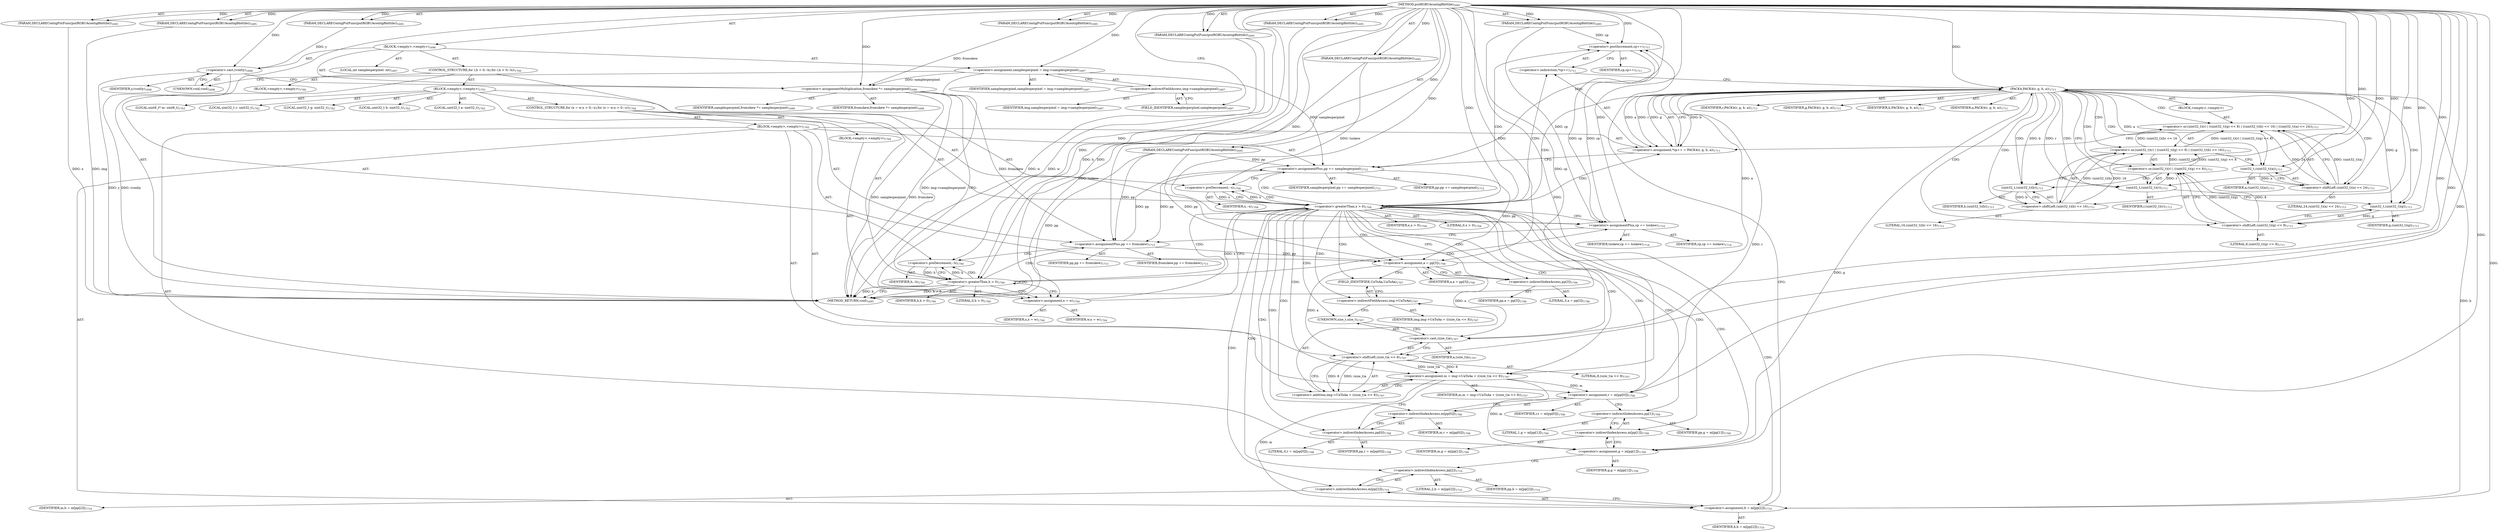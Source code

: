 digraph "putRGBUAcontig8bittile" {  
"51604" [label = <(METHOD,putRGBUAcontig8bittile)<SUB>1695</SUB>> ]
"51605" [label = <(PARAM,DECLAREContigPutFunc(putRGBUAcontig8bittile))<SUB>1695</SUB>> ]
"51606" [label = <(PARAM,DECLAREContigPutFunc(putRGBUAcontig8bittile))<SUB>1695</SUB>> ]
"51607" [label = <(PARAM,DECLAREContigPutFunc(putRGBUAcontig8bittile))<SUB>1695</SUB>> ]
"51608" [label = <(PARAM,DECLAREContigPutFunc(putRGBUAcontig8bittile))<SUB>1695</SUB>> ]
"51609" [label = <(PARAM,DECLAREContigPutFunc(putRGBUAcontig8bittile))<SUB>1695</SUB>> ]
"51610" [label = <(PARAM,DECLAREContigPutFunc(putRGBUAcontig8bittile))<SUB>1695</SUB>> ]
"51611" [label = <(PARAM,DECLAREContigPutFunc(putRGBUAcontig8bittile))<SUB>1695</SUB>> ]
"51612" [label = <(PARAM,DECLAREContigPutFunc(putRGBUAcontig8bittile))<SUB>1695</SUB>> ]
"51613" [label = <(PARAM,DECLAREContigPutFunc(putRGBUAcontig8bittile))<SUB>1695</SUB>> ]
"51614" [label = <(BLOCK,&lt;empty&gt;,&lt;empty&gt;)<SUB>1696</SUB>> ]
"51615" [label = <(LOCAL,int samplesperpixel: int)<SUB>1697</SUB>> ]
"51616" [label = <(&lt;operator&gt;.assignment,samplesperpixel = img-&gt;samplesperpixel)<SUB>1697</SUB>> ]
"51617" [label = <(IDENTIFIER,samplesperpixel,samplesperpixel = img-&gt;samplesperpixel)<SUB>1697</SUB>> ]
"51618" [label = <(&lt;operator&gt;.indirectFieldAccess,img-&gt;samplesperpixel)<SUB>1697</SUB>> ]
"51619" [label = <(IDENTIFIER,img,samplesperpixel = img-&gt;samplesperpixel)<SUB>1697</SUB>> ]
"51620" [label = <(FIELD_IDENTIFIER,samplesperpixel,samplesperpixel)<SUB>1697</SUB>> ]
"51621" [label = <(&lt;operator&gt;.cast,(void)y)<SUB>1698</SUB>> ]
"51622" [label = <(UNKNOWN,void,void)<SUB>1698</SUB>> ]
"51623" [label = <(IDENTIFIER,y,(void)y)<SUB>1698</SUB>> ]
"51624" [label = <(&lt;operator&gt;.assignmentMultiplication,fromskew *= samplesperpixel)<SUB>1699</SUB>> ]
"51625" [label = <(IDENTIFIER,fromskew,fromskew *= samplesperpixel)<SUB>1699</SUB>> ]
"51626" [label = <(IDENTIFIER,samplesperpixel,fromskew *= samplesperpixel)<SUB>1699</SUB>> ]
"51627" [label = <(CONTROL_STRUCTURE,for (;h &gt; 0;--h),for (;h &gt; 0;--h))<SUB>1700</SUB>> ]
"51628" [label = <(BLOCK,&lt;empty&gt;,&lt;empty&gt;)<SUB>1700</SUB>> ]
"51629" [label = <(&lt;operator&gt;.greaterThan,h &gt; 0)<SUB>1700</SUB>> ]
"51630" [label = <(IDENTIFIER,h,h &gt; 0)<SUB>1700</SUB>> ]
"51631" [label = <(LITERAL,0,h &gt; 0)<SUB>1700</SUB>> ]
"51632" [label = <(&lt;operator&gt;.preDecrement,--h)<SUB>1700</SUB>> ]
"51633" [label = <(IDENTIFIER,h,--h)<SUB>1700</SUB>> ]
"51634" [label = <(BLOCK,&lt;empty&gt;,&lt;empty&gt;)<SUB>1701</SUB>> ]
"51635" [label = <(LOCAL,uint32_t r: uint32_t)<SUB>1702</SUB>> ]
"51636" [label = <(LOCAL,uint32_t g: uint32_t)<SUB>1702</SUB>> ]
"51637" [label = <(LOCAL,uint32_t b: uint32_t)<SUB>1702</SUB>> ]
"51638" [label = <(LOCAL,uint32_t a: uint32_t)<SUB>1702</SUB>> ]
"51639" [label = <(LOCAL,uint8_t* m: uint8_t)<SUB>1703</SUB>> ]
"51640" [label = <(CONTROL_STRUCTURE,for (x = w;x &gt; 0;--x),for (x = w;x &gt; 0;--x))<SUB>1704</SUB>> ]
"51641" [label = <(BLOCK,&lt;empty&gt;,&lt;empty&gt;)<SUB>1704</SUB>> ]
"51642" [label = <(&lt;operator&gt;.assignment,x = w)<SUB>1704</SUB>> ]
"51643" [label = <(IDENTIFIER,x,x = w)<SUB>1704</SUB>> ]
"51644" [label = <(IDENTIFIER,w,x = w)<SUB>1704</SUB>> ]
"51645" [label = <(&lt;operator&gt;.greaterThan,x &gt; 0)<SUB>1704</SUB>> ]
"51646" [label = <(IDENTIFIER,x,x &gt; 0)<SUB>1704</SUB>> ]
"51647" [label = <(LITERAL,0,x &gt; 0)<SUB>1704</SUB>> ]
"51648" [label = <(&lt;operator&gt;.preDecrement,--x)<SUB>1704</SUB>> ]
"51649" [label = <(IDENTIFIER,x,--x)<SUB>1704</SUB>> ]
"51650" [label = <(BLOCK,&lt;empty&gt;,&lt;empty&gt;)<SUB>1705</SUB>> ]
"51651" [label = <(&lt;operator&gt;.assignment,a = pp[3])<SUB>1706</SUB>> ]
"51652" [label = <(IDENTIFIER,a,a = pp[3])<SUB>1706</SUB>> ]
"51653" [label = <(&lt;operator&gt;.indirectIndexAccess,pp[3])<SUB>1706</SUB>> ]
"51654" [label = <(IDENTIFIER,pp,a = pp[3])<SUB>1706</SUB>> ]
"51655" [label = <(LITERAL,3,a = pp[3])<SUB>1706</SUB>> ]
"51656" [label = <(&lt;operator&gt;.assignment,m = img-&gt;UaToAa + ((size_t)a &lt;&lt; 8))<SUB>1707</SUB>> ]
"51657" [label = <(IDENTIFIER,m,m = img-&gt;UaToAa + ((size_t)a &lt;&lt; 8))<SUB>1707</SUB>> ]
"51658" [label = <(&lt;operator&gt;.addition,img-&gt;UaToAa + ((size_t)a &lt;&lt; 8))<SUB>1707</SUB>> ]
"51659" [label = <(&lt;operator&gt;.indirectFieldAccess,img-&gt;UaToAa)<SUB>1707</SUB>> ]
"51660" [label = <(IDENTIFIER,img,img-&gt;UaToAa + ((size_t)a &lt;&lt; 8))<SUB>1707</SUB>> ]
"51661" [label = <(FIELD_IDENTIFIER,UaToAa,UaToAa)<SUB>1707</SUB>> ]
"51662" [label = <(&lt;operator&gt;.shiftLeft,(size_t)a &lt;&lt; 8)<SUB>1707</SUB>> ]
"51663" [label = <(&lt;operator&gt;.cast,(size_t)a)<SUB>1707</SUB>> ]
"51664" [label = <(UNKNOWN,size_t,size_t)<SUB>1707</SUB>> ]
"51665" [label = <(IDENTIFIER,a,(size_t)a)<SUB>1707</SUB>> ]
"51666" [label = <(LITERAL,8,(size_t)a &lt;&lt; 8)<SUB>1707</SUB>> ]
"51667" [label = <(&lt;operator&gt;.assignment,r = m[pp[0]])<SUB>1708</SUB>> ]
"51668" [label = <(IDENTIFIER,r,r = m[pp[0]])<SUB>1708</SUB>> ]
"51669" [label = <(&lt;operator&gt;.indirectIndexAccess,m[pp[0]])<SUB>1708</SUB>> ]
"51670" [label = <(IDENTIFIER,m,r = m[pp[0]])<SUB>1708</SUB>> ]
"51671" [label = <(&lt;operator&gt;.indirectIndexAccess,pp[0])<SUB>1708</SUB>> ]
"51672" [label = <(IDENTIFIER,pp,r = m[pp[0]])<SUB>1708</SUB>> ]
"51673" [label = <(LITERAL,0,r = m[pp[0]])<SUB>1708</SUB>> ]
"51674" [label = <(&lt;operator&gt;.assignment,g = m[pp[1]])<SUB>1709</SUB>> ]
"51675" [label = <(IDENTIFIER,g,g = m[pp[1]])<SUB>1709</SUB>> ]
"51676" [label = <(&lt;operator&gt;.indirectIndexAccess,m[pp[1]])<SUB>1709</SUB>> ]
"51677" [label = <(IDENTIFIER,m,g = m[pp[1]])<SUB>1709</SUB>> ]
"51678" [label = <(&lt;operator&gt;.indirectIndexAccess,pp[1])<SUB>1709</SUB>> ]
"51679" [label = <(IDENTIFIER,pp,g = m[pp[1]])<SUB>1709</SUB>> ]
"51680" [label = <(LITERAL,1,g = m[pp[1]])<SUB>1709</SUB>> ]
"51681" [label = <(&lt;operator&gt;.assignment,b = m[pp[2]])<SUB>1710</SUB>> ]
"51682" [label = <(IDENTIFIER,b,b = m[pp[2]])<SUB>1710</SUB>> ]
"51683" [label = <(&lt;operator&gt;.indirectIndexAccess,m[pp[2]])<SUB>1710</SUB>> ]
"51684" [label = <(IDENTIFIER,m,b = m[pp[2]])<SUB>1710</SUB>> ]
"51685" [label = <(&lt;operator&gt;.indirectIndexAccess,pp[2])<SUB>1710</SUB>> ]
"51686" [label = <(IDENTIFIER,pp,b = m[pp[2]])<SUB>1710</SUB>> ]
"51687" [label = <(LITERAL,2,b = m[pp[2]])<SUB>1710</SUB>> ]
"51688" [label = <(&lt;operator&gt;.assignment,*cp++ = PACK4(r, g, b, a))<SUB>1711</SUB>> ]
"51689" [label = <(&lt;operator&gt;.indirection,*cp++)<SUB>1711</SUB>> ]
"51690" [label = <(&lt;operator&gt;.postIncrement,cp++)<SUB>1711</SUB>> ]
"51691" [label = <(IDENTIFIER,cp,cp++)<SUB>1711</SUB>> ]
"51692" [label = <(PACK4,PACK4(r, g, b, a))<SUB>1711</SUB>> ]
"51693" [label = <(IDENTIFIER,r,PACK4(r, g, b, a))<SUB>1711</SUB>> ]
"51694" [label = <(IDENTIFIER,g,PACK4(r, g, b, a))<SUB>1711</SUB>> ]
"51695" [label = <(IDENTIFIER,b,PACK4(r, g, b, a))<SUB>1711</SUB>> ]
"51696" [label = <(IDENTIFIER,a,PACK4(r, g, b, a))<SUB>1711</SUB>> ]
"51697" [label = <(BLOCK,&lt;empty&gt;,&lt;empty&gt;)> ]
"51698" [label = <(&lt;operator&gt;.or,(uint32_t)(r) | ((uint32_t)(g) &lt;&lt; 8) | ((uint32_t)(b) &lt;&lt; 16) | ((uint32_t)(a) &lt;&lt; 24))<SUB>1711</SUB>> ]
"51699" [label = <(&lt;operator&gt;.or,(uint32_t)(r) | ((uint32_t)(g) &lt;&lt; 8) | ((uint32_t)(b) &lt;&lt; 16))<SUB>1711</SUB>> ]
"51700" [label = <(&lt;operator&gt;.or,(uint32_t)(r) | ((uint32_t)(g) &lt;&lt; 8))<SUB>1711</SUB>> ]
"51701" [label = <(uint32_t,(uint32_t)(r))<SUB>1711</SUB>> ]
"51702" [label = <(IDENTIFIER,r,(uint32_t)(r))<SUB>1711</SUB>> ]
"51703" [label = <(&lt;operator&gt;.shiftLeft,(uint32_t)(g) &lt;&lt; 8)<SUB>1711</SUB>> ]
"51704" [label = <(uint32_t,(uint32_t)(g))<SUB>1711</SUB>> ]
"51705" [label = <(IDENTIFIER,g,(uint32_t)(g))<SUB>1711</SUB>> ]
"51706" [label = <(LITERAL,8,(uint32_t)(g) &lt;&lt; 8)<SUB>1711</SUB>> ]
"51707" [label = <(&lt;operator&gt;.shiftLeft,(uint32_t)(b) &lt;&lt; 16)<SUB>1711</SUB>> ]
"51708" [label = <(uint32_t,(uint32_t)(b))<SUB>1711</SUB>> ]
"51709" [label = <(IDENTIFIER,b,(uint32_t)(b))<SUB>1711</SUB>> ]
"51710" [label = <(LITERAL,16,(uint32_t)(b) &lt;&lt; 16)<SUB>1711</SUB>> ]
"51711" [label = <(&lt;operator&gt;.shiftLeft,(uint32_t)(a) &lt;&lt; 24)<SUB>1711</SUB>> ]
"51712" [label = <(uint32_t,(uint32_t)(a))<SUB>1711</SUB>> ]
"51713" [label = <(IDENTIFIER,a,(uint32_t)(a))<SUB>1711</SUB>> ]
"51714" [label = <(LITERAL,24,(uint32_t)(a) &lt;&lt; 24)<SUB>1711</SUB>> ]
"51715" [label = <(&lt;operator&gt;.assignmentPlus,pp += samplesperpixel)<SUB>1712</SUB>> ]
"51716" [label = <(IDENTIFIER,pp,pp += samplesperpixel)<SUB>1712</SUB>> ]
"51717" [label = <(IDENTIFIER,samplesperpixel,pp += samplesperpixel)<SUB>1712</SUB>> ]
"51718" [label = <(&lt;operator&gt;.assignmentPlus,cp += toskew)<SUB>1714</SUB>> ]
"51719" [label = <(IDENTIFIER,cp,cp += toskew)<SUB>1714</SUB>> ]
"51720" [label = <(IDENTIFIER,toskew,cp += toskew)<SUB>1714</SUB>> ]
"51721" [label = <(&lt;operator&gt;.assignmentPlus,pp += fromskew)<SUB>1715</SUB>> ]
"51722" [label = <(IDENTIFIER,pp,pp += fromskew)<SUB>1715</SUB>> ]
"51723" [label = <(IDENTIFIER,fromskew,pp += fromskew)<SUB>1715</SUB>> ]
"51724" [label = <(METHOD_RETURN,void)<SUB>1695</SUB>> ]
  "51604" -> "51605"  [ label = "AST: "] 
  "51604" -> "51606"  [ label = "AST: "] 
  "51604" -> "51607"  [ label = "AST: "] 
  "51604" -> "51608"  [ label = "AST: "] 
  "51604" -> "51609"  [ label = "AST: "] 
  "51604" -> "51610"  [ label = "AST: "] 
  "51604" -> "51611"  [ label = "AST: "] 
  "51604" -> "51612"  [ label = "AST: "] 
  "51604" -> "51613"  [ label = "AST: "] 
  "51604" -> "51614"  [ label = "AST: "] 
  "51604" -> "51724"  [ label = "AST: "] 
  "51614" -> "51615"  [ label = "AST: "] 
  "51614" -> "51616"  [ label = "AST: "] 
  "51614" -> "51621"  [ label = "AST: "] 
  "51614" -> "51624"  [ label = "AST: "] 
  "51614" -> "51627"  [ label = "AST: "] 
  "51616" -> "51617"  [ label = "AST: "] 
  "51616" -> "51618"  [ label = "AST: "] 
  "51618" -> "51619"  [ label = "AST: "] 
  "51618" -> "51620"  [ label = "AST: "] 
  "51621" -> "51622"  [ label = "AST: "] 
  "51621" -> "51623"  [ label = "AST: "] 
  "51624" -> "51625"  [ label = "AST: "] 
  "51624" -> "51626"  [ label = "AST: "] 
  "51627" -> "51628"  [ label = "AST: "] 
  "51627" -> "51629"  [ label = "AST: "] 
  "51627" -> "51632"  [ label = "AST: "] 
  "51627" -> "51634"  [ label = "AST: "] 
  "51629" -> "51630"  [ label = "AST: "] 
  "51629" -> "51631"  [ label = "AST: "] 
  "51632" -> "51633"  [ label = "AST: "] 
  "51634" -> "51635"  [ label = "AST: "] 
  "51634" -> "51636"  [ label = "AST: "] 
  "51634" -> "51637"  [ label = "AST: "] 
  "51634" -> "51638"  [ label = "AST: "] 
  "51634" -> "51639"  [ label = "AST: "] 
  "51634" -> "51640"  [ label = "AST: "] 
  "51634" -> "51718"  [ label = "AST: "] 
  "51634" -> "51721"  [ label = "AST: "] 
  "51640" -> "51641"  [ label = "AST: "] 
  "51640" -> "51645"  [ label = "AST: "] 
  "51640" -> "51648"  [ label = "AST: "] 
  "51640" -> "51650"  [ label = "AST: "] 
  "51641" -> "51642"  [ label = "AST: "] 
  "51642" -> "51643"  [ label = "AST: "] 
  "51642" -> "51644"  [ label = "AST: "] 
  "51645" -> "51646"  [ label = "AST: "] 
  "51645" -> "51647"  [ label = "AST: "] 
  "51648" -> "51649"  [ label = "AST: "] 
  "51650" -> "51651"  [ label = "AST: "] 
  "51650" -> "51656"  [ label = "AST: "] 
  "51650" -> "51667"  [ label = "AST: "] 
  "51650" -> "51674"  [ label = "AST: "] 
  "51650" -> "51681"  [ label = "AST: "] 
  "51650" -> "51688"  [ label = "AST: "] 
  "51650" -> "51715"  [ label = "AST: "] 
  "51651" -> "51652"  [ label = "AST: "] 
  "51651" -> "51653"  [ label = "AST: "] 
  "51653" -> "51654"  [ label = "AST: "] 
  "51653" -> "51655"  [ label = "AST: "] 
  "51656" -> "51657"  [ label = "AST: "] 
  "51656" -> "51658"  [ label = "AST: "] 
  "51658" -> "51659"  [ label = "AST: "] 
  "51658" -> "51662"  [ label = "AST: "] 
  "51659" -> "51660"  [ label = "AST: "] 
  "51659" -> "51661"  [ label = "AST: "] 
  "51662" -> "51663"  [ label = "AST: "] 
  "51662" -> "51666"  [ label = "AST: "] 
  "51663" -> "51664"  [ label = "AST: "] 
  "51663" -> "51665"  [ label = "AST: "] 
  "51667" -> "51668"  [ label = "AST: "] 
  "51667" -> "51669"  [ label = "AST: "] 
  "51669" -> "51670"  [ label = "AST: "] 
  "51669" -> "51671"  [ label = "AST: "] 
  "51671" -> "51672"  [ label = "AST: "] 
  "51671" -> "51673"  [ label = "AST: "] 
  "51674" -> "51675"  [ label = "AST: "] 
  "51674" -> "51676"  [ label = "AST: "] 
  "51676" -> "51677"  [ label = "AST: "] 
  "51676" -> "51678"  [ label = "AST: "] 
  "51678" -> "51679"  [ label = "AST: "] 
  "51678" -> "51680"  [ label = "AST: "] 
  "51681" -> "51682"  [ label = "AST: "] 
  "51681" -> "51683"  [ label = "AST: "] 
  "51683" -> "51684"  [ label = "AST: "] 
  "51683" -> "51685"  [ label = "AST: "] 
  "51685" -> "51686"  [ label = "AST: "] 
  "51685" -> "51687"  [ label = "AST: "] 
  "51688" -> "51689"  [ label = "AST: "] 
  "51688" -> "51692"  [ label = "AST: "] 
  "51689" -> "51690"  [ label = "AST: "] 
  "51690" -> "51691"  [ label = "AST: "] 
  "51692" -> "51693"  [ label = "AST: "] 
  "51692" -> "51694"  [ label = "AST: "] 
  "51692" -> "51695"  [ label = "AST: "] 
  "51692" -> "51696"  [ label = "AST: "] 
  "51692" -> "51697"  [ label = "AST: "] 
  "51697" -> "51698"  [ label = "AST: "] 
  "51698" -> "51699"  [ label = "AST: "] 
  "51698" -> "51711"  [ label = "AST: "] 
  "51699" -> "51700"  [ label = "AST: "] 
  "51699" -> "51707"  [ label = "AST: "] 
  "51700" -> "51701"  [ label = "AST: "] 
  "51700" -> "51703"  [ label = "AST: "] 
  "51701" -> "51702"  [ label = "AST: "] 
  "51703" -> "51704"  [ label = "AST: "] 
  "51703" -> "51706"  [ label = "AST: "] 
  "51704" -> "51705"  [ label = "AST: "] 
  "51707" -> "51708"  [ label = "AST: "] 
  "51707" -> "51710"  [ label = "AST: "] 
  "51708" -> "51709"  [ label = "AST: "] 
  "51711" -> "51712"  [ label = "AST: "] 
  "51711" -> "51714"  [ label = "AST: "] 
  "51712" -> "51713"  [ label = "AST: "] 
  "51715" -> "51716"  [ label = "AST: "] 
  "51715" -> "51717"  [ label = "AST: "] 
  "51718" -> "51719"  [ label = "AST: "] 
  "51718" -> "51720"  [ label = "AST: "] 
  "51721" -> "51722"  [ label = "AST: "] 
  "51721" -> "51723"  [ label = "AST: "] 
  "51616" -> "51622"  [ label = "CFG: "] 
  "51621" -> "51624"  [ label = "CFG: "] 
  "51624" -> "51629"  [ label = "CFG: "] 
  "51618" -> "51616"  [ label = "CFG: "] 
  "51622" -> "51621"  [ label = "CFG: "] 
  "51629" -> "51724"  [ label = "CFG: "] 
  "51629" -> "51642"  [ label = "CFG: "] 
  "51632" -> "51629"  [ label = "CFG: "] 
  "51620" -> "51618"  [ label = "CFG: "] 
  "51718" -> "51721"  [ label = "CFG: "] 
  "51721" -> "51632"  [ label = "CFG: "] 
  "51645" -> "51653"  [ label = "CFG: "] 
  "51645" -> "51718"  [ label = "CFG: "] 
  "51648" -> "51645"  [ label = "CFG: "] 
  "51642" -> "51645"  [ label = "CFG: "] 
  "51651" -> "51661"  [ label = "CFG: "] 
  "51656" -> "51671"  [ label = "CFG: "] 
  "51667" -> "51678"  [ label = "CFG: "] 
  "51674" -> "51685"  [ label = "CFG: "] 
  "51681" -> "51690"  [ label = "CFG: "] 
  "51688" -> "51715"  [ label = "CFG: "] 
  "51715" -> "51648"  [ label = "CFG: "] 
  "51653" -> "51651"  [ label = "CFG: "] 
  "51658" -> "51656"  [ label = "CFG: "] 
  "51669" -> "51667"  [ label = "CFG: "] 
  "51676" -> "51674"  [ label = "CFG: "] 
  "51683" -> "51681"  [ label = "CFG: "] 
  "51689" -> "51692"  [ label = "CFG: "] 
  "51692" -> "51688"  [ label = "CFG: "] 
  "51692" -> "51701"  [ label = "CFG: "] 
  "51659" -> "51664"  [ label = "CFG: "] 
  "51662" -> "51658"  [ label = "CFG: "] 
  "51671" -> "51669"  [ label = "CFG: "] 
  "51678" -> "51676"  [ label = "CFG: "] 
  "51685" -> "51683"  [ label = "CFG: "] 
  "51690" -> "51689"  [ label = "CFG: "] 
  "51661" -> "51659"  [ label = "CFG: "] 
  "51663" -> "51662"  [ label = "CFG: "] 
  "51698" -> "51688"  [ label = "CFG: "] 
  "51664" -> "51663"  [ label = "CFG: "] 
  "51699" -> "51712"  [ label = "CFG: "] 
  "51711" -> "51698"  [ label = "CFG: "] 
  "51700" -> "51708"  [ label = "CFG: "] 
  "51707" -> "51699"  [ label = "CFG: "] 
  "51712" -> "51711"  [ label = "CFG: "] 
  "51701" -> "51704"  [ label = "CFG: "] 
  "51703" -> "51700"  [ label = "CFG: "] 
  "51708" -> "51707"  [ label = "CFG: "] 
  "51704" -> "51703"  [ label = "CFG: "] 
  "51604" -> "51620"  [ label = "CFG: "] 
  "51605" -> "51724"  [ label = "DDG: img"] 
  "51606" -> "51724"  [ label = "DDG: cp"] 
  "51607" -> "51724"  [ label = "DDG: x"] 
  "51609" -> "51724"  [ label = "DDG: w"] 
  "51612" -> "51724"  [ label = "DDG: toskew"] 
  "51613" -> "51724"  [ label = "DDG: pp"] 
  "51616" -> "51724"  [ label = "DDG: img-&gt;samplesperpixel"] 
  "51621" -> "51724"  [ label = "DDG: y"] 
  "51621" -> "51724"  [ label = "DDG: (void)y"] 
  "51624" -> "51724"  [ label = "DDG: fromskew"] 
  "51624" -> "51724"  [ label = "DDG: samplesperpixel"] 
  "51629" -> "51724"  [ label = "DDG: h"] 
  "51629" -> "51724"  [ label = "DDG: h &gt; 0"] 
  "51604" -> "51605"  [ label = "DDG: "] 
  "51604" -> "51606"  [ label = "DDG: "] 
  "51604" -> "51607"  [ label = "DDG: "] 
  "51604" -> "51608"  [ label = "DDG: "] 
  "51604" -> "51609"  [ label = "DDG: "] 
  "51604" -> "51610"  [ label = "DDG: "] 
  "51604" -> "51611"  [ label = "DDG: "] 
  "51604" -> "51612"  [ label = "DDG: "] 
  "51604" -> "51613"  [ label = "DDG: "] 
  "51608" -> "51621"  [ label = "DDG: y"] 
  "51604" -> "51621"  [ label = "DDG: "] 
  "51616" -> "51624"  [ label = "DDG: samplesperpixel"] 
  "51604" -> "51624"  [ label = "DDG: "] 
  "51604" -> "51616"  [ label = "DDG: "] 
  "51611" -> "51624"  [ label = "DDG: fromskew"] 
  "51632" -> "51629"  [ label = "DDG: h"] 
  "51610" -> "51629"  [ label = "DDG: h"] 
  "51604" -> "51629"  [ label = "DDG: "] 
  "51629" -> "51632"  [ label = "DDG: h"] 
  "51604" -> "51632"  [ label = "DDG: "] 
  "51612" -> "51718"  [ label = "DDG: toskew"] 
  "51604" -> "51718"  [ label = "DDG: "] 
  "51624" -> "51721"  [ label = "DDG: fromskew"] 
  "51604" -> "51721"  [ label = "DDG: "] 
  "51690" -> "51718"  [ label = "DDG: cp"] 
  "51606" -> "51718"  [ label = "DDG: cp"] 
  "51715" -> "51721"  [ label = "DDG: pp"] 
  "51613" -> "51721"  [ label = "DDG: pp"] 
  "51609" -> "51642"  [ label = "DDG: w"] 
  "51604" -> "51642"  [ label = "DDG: "] 
  "51642" -> "51645"  [ label = "DDG: x"] 
  "51648" -> "51645"  [ label = "DDG: x"] 
  "51604" -> "51645"  [ label = "DDG: "] 
  "51645" -> "51648"  [ label = "DDG: x"] 
  "51604" -> "51648"  [ label = "DDG: "] 
  "51721" -> "51651"  [ label = "DDG: pp"] 
  "51715" -> "51651"  [ label = "DDG: pp"] 
  "51613" -> "51651"  [ label = "DDG: pp"] 
  "51662" -> "51656"  [ label = "DDG: (size_t)a"] 
  "51662" -> "51656"  [ label = "DDG: 8"] 
  "51656" -> "51667"  [ label = "DDG: m"] 
  "51656" -> "51674"  [ label = "DDG: m"] 
  "51656" -> "51681"  [ label = "DDG: m"] 
  "51692" -> "51688"  [ label = "DDG: r"] 
  "51692" -> "51688"  [ label = "DDG: g"] 
  "51692" -> "51688"  [ label = "DDG: b"] 
  "51692" -> "51688"  [ label = "DDG: a"] 
  "51604" -> "51715"  [ label = "DDG: "] 
  "51616" -> "51715"  [ label = "DDG: samplesperpixel"] 
  "51604" -> "51651"  [ label = "DDG: "] 
  "51604" -> "51656"  [ label = "DDG: "] 
  "51604" -> "51667"  [ label = "DDG: "] 
  "51604" -> "51674"  [ label = "DDG: "] 
  "51604" -> "51681"  [ label = "DDG: "] 
  "51721" -> "51715"  [ label = "DDG: pp"] 
  "51613" -> "51715"  [ label = "DDG: pp"] 
  "51662" -> "51658"  [ label = "DDG: (size_t)a"] 
  "51662" -> "51658"  [ label = "DDG: 8"] 
  "51667" -> "51692"  [ label = "DDG: r"] 
  "51604" -> "51692"  [ label = "DDG: "] 
  "51674" -> "51692"  [ label = "DDG: g"] 
  "51681" -> "51692"  [ label = "DDG: b"] 
  "51651" -> "51692"  [ label = "DDG: a"] 
  "51651" -> "51662"  [ label = "DDG: a"] 
  "51604" -> "51662"  [ label = "DDG: "] 
  "51718" -> "51690"  [ label = "DDG: cp"] 
  "51606" -> "51690"  [ label = "DDG: cp"] 
  "51604" -> "51690"  [ label = "DDG: "] 
  "51651" -> "51663"  [ label = "DDG: a"] 
  "51604" -> "51663"  [ label = "DDG: "] 
  "51699" -> "51698"  [ label = "DDG: (uint32_t)(r) | ((uint32_t)(g) &lt;&lt; 8)"] 
  "51699" -> "51698"  [ label = "DDG: (uint32_t)(b) &lt;&lt; 16"] 
  "51711" -> "51698"  [ label = "DDG: (uint32_t)(a)"] 
  "51711" -> "51698"  [ label = "DDG: 24"] 
  "51700" -> "51699"  [ label = "DDG: (uint32_t)(r)"] 
  "51700" -> "51699"  [ label = "DDG: (uint32_t)(g) &lt;&lt; 8"] 
  "51707" -> "51699"  [ label = "DDG: (uint32_t)(b)"] 
  "51707" -> "51699"  [ label = "DDG: 16"] 
  "51712" -> "51711"  [ label = "DDG: a"] 
  "51604" -> "51711"  [ label = "DDG: "] 
  "51701" -> "51700"  [ label = "DDG: r"] 
  "51703" -> "51700"  [ label = "DDG: (uint32_t)(g)"] 
  "51703" -> "51700"  [ label = "DDG: 8"] 
  "51708" -> "51707"  [ label = "DDG: b"] 
  "51604" -> "51707"  [ label = "DDG: "] 
  "51692" -> "51712"  [ label = "DDG: a"] 
  "51604" -> "51712"  [ label = "DDG: "] 
  "51692" -> "51701"  [ label = "DDG: r"] 
  "51604" -> "51701"  [ label = "DDG: "] 
  "51704" -> "51703"  [ label = "DDG: g"] 
  "51604" -> "51703"  [ label = "DDG: "] 
  "51692" -> "51708"  [ label = "DDG: b"] 
  "51604" -> "51708"  [ label = "DDG: "] 
  "51692" -> "51704"  [ label = "DDG: g"] 
  "51604" -> "51704"  [ label = "DDG: "] 
  "51629" -> "51645"  [ label = "CDG: "] 
  "51629" -> "51721"  [ label = "CDG: "] 
  "51629" -> "51642"  [ label = "CDG: "] 
  "51629" -> "51629"  [ label = "CDG: "] 
  "51629" -> "51632"  [ label = "CDG: "] 
  "51629" -> "51718"  [ label = "CDG: "] 
  "51645" -> "51664"  [ label = "CDG: "] 
  "51645" -> "51656"  [ label = "CDG: "] 
  "51645" -> "51674"  [ label = "CDG: "] 
  "51645" -> "51678"  [ label = "CDG: "] 
  "51645" -> "51663"  [ label = "CDG: "] 
  "51645" -> "51690"  [ label = "CDG: "] 
  "51645" -> "51645"  [ label = "CDG: "] 
  "51645" -> "51692"  [ label = "CDG: "] 
  "51645" -> "51667"  [ label = "CDG: "] 
  "51645" -> "51658"  [ label = "CDG: "] 
  "51645" -> "51689"  [ label = "CDG: "] 
  "51645" -> "51715"  [ label = "CDG: "] 
  "51645" -> "51683"  [ label = "CDG: "] 
  "51645" -> "51669"  [ label = "CDG: "] 
  "51645" -> "51681"  [ label = "CDG: "] 
  "51645" -> "51661"  [ label = "CDG: "] 
  "51645" -> "51653"  [ label = "CDG: "] 
  "51645" -> "51685"  [ label = "CDG: "] 
  "51645" -> "51676"  [ label = "CDG: "] 
  "51645" -> "51651"  [ label = "CDG: "] 
  "51645" -> "51688"  [ label = "CDG: "] 
  "51645" -> "51662"  [ label = "CDG: "] 
  "51645" -> "51671"  [ label = "CDG: "] 
  "51645" -> "51659"  [ label = "CDG: "] 
  "51645" -> "51648"  [ label = "CDG: "] 
  "51692" -> "51699"  [ label = "CDG: "] 
  "51692" -> "51707"  [ label = "CDG: "] 
  "51692" -> "51703"  [ label = "CDG: "] 
  "51692" -> "51711"  [ label = "CDG: "] 
  "51692" -> "51708"  [ label = "CDG: "] 
  "51692" -> "51700"  [ label = "CDG: "] 
  "51692" -> "51698"  [ label = "CDG: "] 
  "51692" -> "51701"  [ label = "CDG: "] 
  "51692" -> "51712"  [ label = "CDG: "] 
  "51692" -> "51704"  [ label = "CDG: "] 
}
